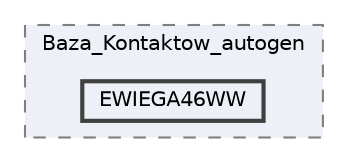 digraph "build/Desktop_Qt_6_9_0-Release/Baza_Kontaktow_autogen/EWIEGA46WW"
{
 // LATEX_PDF_SIZE
  bgcolor="transparent";
  edge [fontname=Helvetica,fontsize=10,labelfontname=Helvetica,labelfontsize=10];
  node [fontname=Helvetica,fontsize=10,shape=box,height=0.2,width=0.4];
  compound=true
  subgraph clusterdir_3ddbb2017e92929c389db42f15561c68 {
    graph [ bgcolor="#edf0f7", pencolor="grey50", label="Baza_Kontaktow_autogen", fontname=Helvetica,fontsize=10 style="filled,dashed", URL="dir_3ddbb2017e92929c389db42f15561c68.html",tooltip=""]
  dir_2192260aaeb3810e2a901d535dd1a213 [label="EWIEGA46WW", fillcolor="#edf0f7", color="grey25", style="filled,bold", URL="dir_2192260aaeb3810e2a901d535dd1a213.html",tooltip=""];
  }
}
